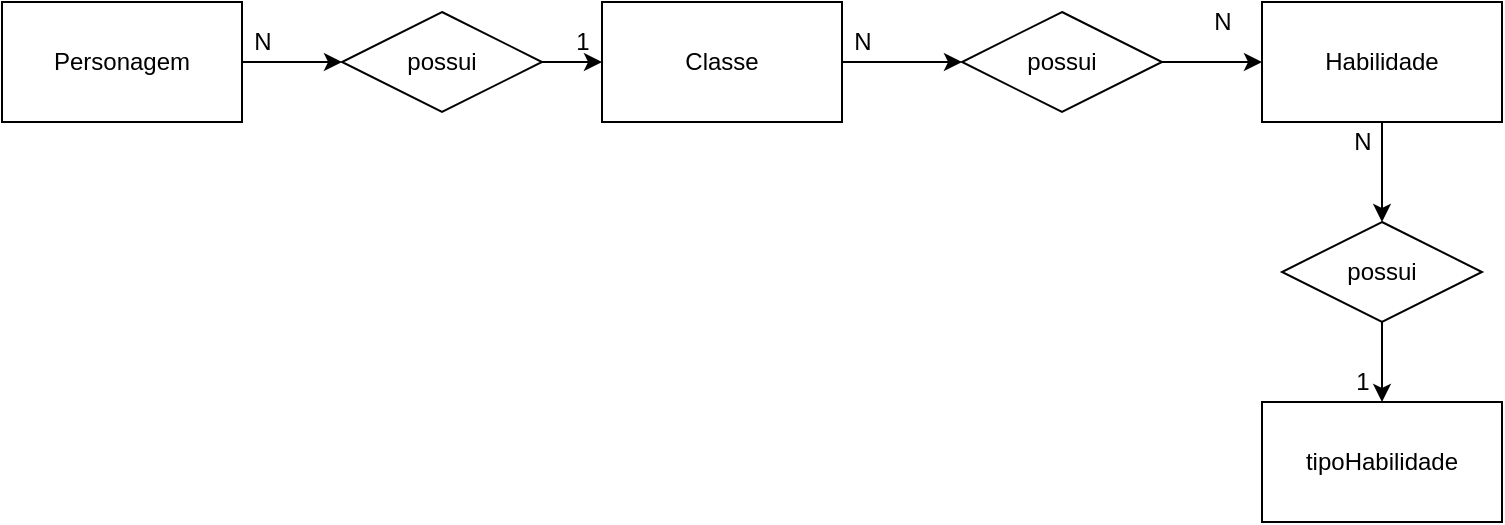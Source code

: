 <mxfile version="14.8.2" pages="2"><diagram id="afWEr4hu8nXd_cKfbA8L" name="Conceitual"><mxGraphModel dx="827" dy="452" grid="1" gridSize="10" guides="1" tooltips="1" connect="1" arrows="1" fold="1" page="1" pageScale="1" pageWidth="827" pageHeight="1169" math="0" shadow="0"><root><mxCell id="0"/><mxCell id="1" parent="0"/><mxCell id="iaDoCTzDpibsZqnYWxWd-9" style="edgeStyle=orthogonalEdgeStyle;rounded=0;orthogonalLoop=1;jettySize=auto;html=1;entryX=0;entryY=0.5;entryDx=0;entryDy=0;" edge="1" parent="1" source="iaDoCTzDpibsZqnYWxWd-1" target="iaDoCTzDpibsZqnYWxWd-2"><mxGeometry relative="1" as="geometry"/></mxCell><mxCell id="iaDoCTzDpibsZqnYWxWd-1" value="Personagem" style="rounded=0;whiteSpace=wrap;html=1;" vertex="1" parent="1"><mxGeometry x="40" y="40" width="120" height="60" as="geometry"/></mxCell><mxCell id="iaDoCTzDpibsZqnYWxWd-10" style="edgeStyle=orthogonalEdgeStyle;rounded=0;orthogonalLoop=1;jettySize=auto;html=1;" edge="1" parent="1" source="iaDoCTzDpibsZqnYWxWd-2" target="iaDoCTzDpibsZqnYWxWd-3"><mxGeometry relative="1" as="geometry"/></mxCell><mxCell id="iaDoCTzDpibsZqnYWxWd-2" value="possui" style="rhombus;whiteSpace=wrap;html=1;" vertex="1" parent="1"><mxGeometry x="210" y="45" width="100" height="50" as="geometry"/></mxCell><mxCell id="iaDoCTzDpibsZqnYWxWd-12" style="edgeStyle=orthogonalEdgeStyle;rounded=0;orthogonalLoop=1;jettySize=auto;html=1;entryX=0;entryY=0.5;entryDx=0;entryDy=0;" edge="1" parent="1" source="iaDoCTzDpibsZqnYWxWd-3" target="iaDoCTzDpibsZqnYWxWd-4"><mxGeometry relative="1" as="geometry"/></mxCell><mxCell id="iaDoCTzDpibsZqnYWxWd-3" value="Classe" style="rounded=0;whiteSpace=wrap;html=1;" vertex="1" parent="1"><mxGeometry x="340" y="40" width="120" height="60" as="geometry"/></mxCell><mxCell id="iaDoCTzDpibsZqnYWxWd-13" style="edgeStyle=orthogonalEdgeStyle;rounded=0;orthogonalLoop=1;jettySize=auto;html=1;entryX=0;entryY=0.5;entryDx=0;entryDy=0;" edge="1" parent="1" source="iaDoCTzDpibsZqnYWxWd-4" target="iaDoCTzDpibsZqnYWxWd-6"><mxGeometry relative="1" as="geometry"/></mxCell><mxCell id="iaDoCTzDpibsZqnYWxWd-4" value="possui" style="rhombus;whiteSpace=wrap;html=1;" vertex="1" parent="1"><mxGeometry x="520" y="45" width="100" height="50" as="geometry"/></mxCell><mxCell id="iaDoCTzDpibsZqnYWxWd-14" style="edgeStyle=orthogonalEdgeStyle;rounded=0;orthogonalLoop=1;jettySize=auto;html=1;entryX=0.5;entryY=0;entryDx=0;entryDy=0;" edge="1" parent="1" source="iaDoCTzDpibsZqnYWxWd-6" target="iaDoCTzDpibsZqnYWxWd-7"><mxGeometry relative="1" as="geometry"/></mxCell><mxCell id="iaDoCTzDpibsZqnYWxWd-6" value="Habilidade" style="rounded=0;whiteSpace=wrap;html=1;" vertex="1" parent="1"><mxGeometry x="670" y="40" width="120" height="60" as="geometry"/></mxCell><mxCell id="iaDoCTzDpibsZqnYWxWd-15" style="edgeStyle=orthogonalEdgeStyle;rounded=0;orthogonalLoop=1;jettySize=auto;html=1;entryX=0.5;entryY=0;entryDx=0;entryDy=0;" edge="1" parent="1" source="iaDoCTzDpibsZqnYWxWd-7" target="iaDoCTzDpibsZqnYWxWd-8"><mxGeometry relative="1" as="geometry"/></mxCell><mxCell id="iaDoCTzDpibsZqnYWxWd-7" value="possui" style="rhombus;whiteSpace=wrap;html=1;" vertex="1" parent="1"><mxGeometry x="680" y="150" width="100" height="50" as="geometry"/></mxCell><mxCell id="iaDoCTzDpibsZqnYWxWd-8" value="tipoHabilidade" style="rounded=0;whiteSpace=wrap;html=1;" vertex="1" parent="1"><mxGeometry x="670" y="240" width="120" height="60" as="geometry"/></mxCell><mxCell id="iaDoCTzDpibsZqnYWxWd-16" value="N" style="text;html=1;align=center;verticalAlign=middle;resizable=0;points=[];autosize=1;strokeColor=none;" vertex="1" parent="1"><mxGeometry x="160" y="50" width="20" height="20" as="geometry"/></mxCell><mxCell id="iaDoCTzDpibsZqnYWxWd-17" value="1" style="text;html=1;align=center;verticalAlign=middle;resizable=0;points=[];autosize=1;strokeColor=none;" vertex="1" parent="1"><mxGeometry x="320" y="50" width="20" height="20" as="geometry"/></mxCell><mxCell id="iaDoCTzDpibsZqnYWxWd-18" value="N" style="text;html=1;align=center;verticalAlign=middle;resizable=0;points=[];autosize=1;strokeColor=none;" vertex="1" parent="1"><mxGeometry x="460" y="50" width="20" height="20" as="geometry"/></mxCell><mxCell id="iaDoCTzDpibsZqnYWxWd-19" value="N" style="text;html=1;align=center;verticalAlign=middle;resizable=0;points=[];autosize=1;strokeColor=none;" vertex="1" parent="1"><mxGeometry x="640" y="40" width="20" height="20" as="geometry"/></mxCell><mxCell id="iaDoCTzDpibsZqnYWxWd-20" value="N" style="text;html=1;align=center;verticalAlign=middle;resizable=0;points=[];autosize=1;strokeColor=none;" vertex="1" parent="1"><mxGeometry x="710" y="100" width="20" height="20" as="geometry"/></mxCell><mxCell id="iaDoCTzDpibsZqnYWxWd-21" value="1" style="text;html=1;align=center;verticalAlign=middle;resizable=0;points=[];autosize=1;strokeColor=none;" vertex="1" parent="1"><mxGeometry x="710" y="220" width="20" height="20" as="geometry"/></mxCell></root></mxGraphModel></diagram><diagram id="KE3vx2euXh4yQJGH9GXo" name="Lógico"><mxGraphModel dx="827" dy="1621" grid="1" gridSize="10" guides="1" tooltips="1" connect="1" arrows="1" fold="1" page="1" pageScale="1" pageWidth="827" pageHeight="1169" math="0" shadow="0"><root><mxCell id="3NV-ekfQ98KaTkVfbWyf-0"/><mxCell id="3NV-ekfQ98KaTkVfbWyf-1" parent="3NV-ekfQ98KaTkVfbWyf-0"/><mxCell id="3NV-ekfQ98KaTkVfbWyf-2" value="Personagem" style="shape=table;startSize=30;container=1;collapsible=1;childLayout=tableLayout;fixedRows=1;rowLines=0;fontStyle=1;align=center;resizeLast=1;" vertex="1" parent="3NV-ekfQ98KaTkVfbWyf-1"><mxGeometry x="70" y="-280" width="180" height="130" as="geometry"/></mxCell><mxCell id="3NV-ekfQ98KaTkVfbWyf-3" value="" style="shape=partialRectangle;collapsible=0;dropTarget=0;pointerEvents=0;fillColor=none;top=0;left=0;bottom=0;right=0;points=[[0,0.5],[1,0.5]];portConstraint=eastwest;" vertex="1" parent="3NV-ekfQ98KaTkVfbWyf-2"><mxGeometry y="30" width="180" height="30" as="geometry"/></mxCell><mxCell id="3NV-ekfQ98KaTkVfbWyf-4" value="PK" style="shape=partialRectangle;connectable=0;fillColor=none;top=0;left=0;bottom=0;right=0;fontStyle=1;overflow=hidden;" vertex="1" parent="3NV-ekfQ98KaTkVfbWyf-3"><mxGeometry width="60" height="30" as="geometry"/></mxCell><mxCell id="3NV-ekfQ98KaTkVfbWyf-5" value="idPersonagem" style="shape=partialRectangle;connectable=0;fillColor=none;top=0;left=0;bottom=0;right=0;align=left;spacingLeft=6;fontStyle=5;overflow=hidden;" vertex="1" parent="3NV-ekfQ98KaTkVfbWyf-3"><mxGeometry x="60" width="120" height="30" as="geometry"/></mxCell><mxCell id="3NV-ekfQ98KaTkVfbWyf-6" value="" style="shape=partialRectangle;collapsible=0;dropTarget=0;pointerEvents=0;fillColor=none;top=0;left=0;bottom=1;right=0;points=[[0,0.5],[1,0.5]];portConstraint=eastwest;" vertex="1" parent="3NV-ekfQ98KaTkVfbWyf-2"><mxGeometry y="60" width="180" height="30" as="geometry"/></mxCell><mxCell id="3NV-ekfQ98KaTkVfbWyf-7" value="FK" style="shape=partialRectangle;connectable=0;fillColor=none;top=0;left=0;bottom=0;right=0;fontStyle=1;overflow=hidden;" vertex="1" parent="3NV-ekfQ98KaTkVfbWyf-6"><mxGeometry width="60" height="30" as="geometry"/></mxCell><mxCell id="3NV-ekfQ98KaTkVfbWyf-8" value="idClasse" style="shape=partialRectangle;connectable=0;fillColor=none;top=0;left=0;bottom=0;right=0;align=left;spacingLeft=6;fontStyle=5;overflow=hidden;" vertex="1" parent="3NV-ekfQ98KaTkVfbWyf-6"><mxGeometry x="60" width="120" height="30" as="geometry"/></mxCell><mxCell id="3NV-ekfQ98KaTkVfbWyf-9" value="" style="shape=partialRectangle;collapsible=0;dropTarget=0;pointerEvents=0;fillColor=none;top=0;left=0;bottom=0;right=0;points=[[0,0.5],[1,0.5]];portConstraint=eastwest;" vertex="1" parent="3NV-ekfQ98KaTkVfbWyf-2"><mxGeometry y="90" width="180" height="30" as="geometry"/></mxCell><mxCell id="3NV-ekfQ98KaTkVfbWyf-10" value="" style="shape=partialRectangle;connectable=0;fillColor=none;top=0;left=0;bottom=0;right=0;editable=1;overflow=hidden;" vertex="1" parent="3NV-ekfQ98KaTkVfbWyf-9"><mxGeometry width="60" height="30" as="geometry"/></mxCell><mxCell id="3NV-ekfQ98KaTkVfbWyf-11" value="nomePersonagem" style="shape=partialRectangle;connectable=0;fillColor=none;top=0;left=0;bottom=0;right=0;align=left;spacingLeft=6;overflow=hidden;" vertex="1" parent="3NV-ekfQ98KaTkVfbWyf-9"><mxGeometry x="60" width="120" height="30" as="geometry"/></mxCell><mxCell id="3NV-ekfQ98KaTkVfbWyf-73" style="edgeStyle=orthogonalEdgeStyle;rounded=0;orthogonalLoop=1;jettySize=auto;html=1;entryX=0;entryY=0.5;entryDx=0;entryDy=0;endArrow=none;endFill=0;" edge="1" parent="3NV-ekfQ98KaTkVfbWyf-1" source="3NV-ekfQ98KaTkVfbWyf-15" target="3NV-ekfQ98KaTkVfbWyf-42"><mxGeometry relative="1" as="geometry"/></mxCell><mxCell id="3NV-ekfQ98KaTkVfbWyf-15" value="Classe" style="shape=table;startSize=30;container=1;collapsible=1;childLayout=tableLayout;fixedRows=1;rowLines=0;fontStyle=1;align=center;resizeLast=1;" vertex="1" parent="3NV-ekfQ98KaTkVfbWyf-1"><mxGeometry x="324" y="-280" width="180" height="100" as="geometry"/></mxCell><mxCell id="3NV-ekfQ98KaTkVfbWyf-16" value="" style="shape=partialRectangle;collapsible=0;dropTarget=0;pointerEvents=0;fillColor=none;top=0;left=0;bottom=1;right=0;points=[[0,0.5],[1,0.5]];portConstraint=eastwest;" vertex="1" parent="3NV-ekfQ98KaTkVfbWyf-15"><mxGeometry y="30" width="180" height="30" as="geometry"/></mxCell><mxCell id="3NV-ekfQ98KaTkVfbWyf-17" value="PK" style="shape=partialRectangle;connectable=0;fillColor=none;top=0;left=0;bottom=0;right=0;fontStyle=1;overflow=hidden;" vertex="1" parent="3NV-ekfQ98KaTkVfbWyf-16"><mxGeometry width="30" height="30" as="geometry"/></mxCell><mxCell id="3NV-ekfQ98KaTkVfbWyf-18" value="idClasse" style="shape=partialRectangle;connectable=0;fillColor=none;top=0;left=0;bottom=0;right=0;align=left;spacingLeft=6;fontStyle=5;overflow=hidden;" vertex="1" parent="3NV-ekfQ98KaTkVfbWyf-16"><mxGeometry x="30" width="150" height="30" as="geometry"/></mxCell><mxCell id="3NV-ekfQ98KaTkVfbWyf-19" value="" style="shape=partialRectangle;collapsible=0;dropTarget=0;pointerEvents=0;fillColor=none;top=0;left=0;bottom=0;right=0;points=[[0,0.5],[1,0.5]];portConstraint=eastwest;" vertex="1" parent="3NV-ekfQ98KaTkVfbWyf-15"><mxGeometry y="60" width="180" height="30" as="geometry"/></mxCell><mxCell id="3NV-ekfQ98KaTkVfbWyf-20" value="" style="shape=partialRectangle;connectable=0;fillColor=none;top=0;left=0;bottom=0;right=0;editable=1;overflow=hidden;" vertex="1" parent="3NV-ekfQ98KaTkVfbWyf-19"><mxGeometry width="30" height="30" as="geometry"/></mxCell><mxCell id="3NV-ekfQ98KaTkVfbWyf-21" value="nomeClasse" style="shape=partialRectangle;connectable=0;fillColor=none;top=0;left=0;bottom=0;right=0;align=left;spacingLeft=6;overflow=hidden;" vertex="1" parent="3NV-ekfQ98KaTkVfbWyf-19"><mxGeometry x="30" width="150" height="30" as="geometry"/></mxCell><mxCell id="3NV-ekfQ98KaTkVfbWyf-28" value="infoClasse" style="shape=table;startSize=30;container=1;collapsible=1;childLayout=tableLayout;fixedRows=1;rowLines=0;fontStyle=1;align=center;resizeLast=1;" vertex="1" parent="3NV-ekfQ98KaTkVfbWyf-1"><mxGeometry x="610" y="-240" width="180" height="190" as="geometry"/></mxCell><mxCell id="3NV-ekfQ98KaTkVfbWyf-29" value="" style="shape=partialRectangle;collapsible=0;dropTarget=0;pointerEvents=0;fillColor=none;top=0;left=0;bottom=0;right=0;points=[[0,0.5],[1,0.5]];portConstraint=eastwest;" vertex="1" parent="3NV-ekfQ98KaTkVfbWyf-28"><mxGeometry y="30" width="180" height="30" as="geometry"/></mxCell><mxCell id="3NV-ekfQ98KaTkVfbWyf-30" value="PK" style="shape=partialRectangle;connectable=0;fillColor=none;top=0;left=0;bottom=0;right=0;fontStyle=1;overflow=hidden;" vertex="1" parent="3NV-ekfQ98KaTkVfbWyf-29"><mxGeometry width="60" height="30" as="geometry"/></mxCell><mxCell id="3NV-ekfQ98KaTkVfbWyf-31" value="infoClasse" style="shape=partialRectangle;connectable=0;fillColor=none;top=0;left=0;bottom=0;right=0;align=left;spacingLeft=6;fontStyle=5;overflow=hidden;" vertex="1" parent="3NV-ekfQ98KaTkVfbWyf-29"><mxGeometry x="60" width="120" height="30" as="geometry"/></mxCell><mxCell id="3NV-ekfQ98KaTkVfbWyf-42" value="" style="shape=partialRectangle;collapsible=0;dropTarget=0;pointerEvents=0;fillColor=none;top=0;left=0;bottom=0;right=0;points=[[0,0.5],[1,0.5]];portConstraint=eastwest;" vertex="1" parent="3NV-ekfQ98KaTkVfbWyf-28"><mxGeometry y="60" width="180" height="30" as="geometry"/></mxCell><mxCell id="3NV-ekfQ98KaTkVfbWyf-43" value="FK" style="shape=partialRectangle;connectable=0;fillColor=none;top=0;left=0;bottom=0;right=0;fontStyle=1;overflow=hidden;" vertex="1" parent="3NV-ekfQ98KaTkVfbWyf-42"><mxGeometry width="60" height="30" as="geometry"/></mxCell><mxCell id="3NV-ekfQ98KaTkVfbWyf-44" value="idClasse" style="shape=partialRectangle;connectable=0;fillColor=none;top=0;left=0;bottom=0;right=0;align=left;spacingLeft=6;fontStyle=5;overflow=hidden;" vertex="1" parent="3NV-ekfQ98KaTkVfbWyf-42"><mxGeometry x="60" width="120" height="30" as="geometry"/></mxCell><mxCell id="3NV-ekfQ98KaTkVfbWyf-32" value="" style="shape=partialRectangle;collapsible=0;dropTarget=0;pointerEvents=0;fillColor=none;top=0;left=0;bottom=1;right=0;points=[[0,0.5],[1,0.5]];portConstraint=eastwest;" vertex="1" parent="3NV-ekfQ98KaTkVfbWyf-28"><mxGeometry y="90" width="180" height="30" as="geometry"/></mxCell><mxCell id="3NV-ekfQ98KaTkVfbWyf-33" value="FK" style="shape=partialRectangle;connectable=0;fillColor=none;top=0;left=0;bottom=0;right=0;fontStyle=1;overflow=hidden;" vertex="1" parent="3NV-ekfQ98KaTkVfbWyf-32"><mxGeometry width="60" height="30" as="geometry"/></mxCell><mxCell id="3NV-ekfQ98KaTkVfbWyf-34" value="idHabilidade" style="shape=partialRectangle;connectable=0;fillColor=none;top=0;left=0;bottom=0;right=0;align=left;spacingLeft=6;fontStyle=5;overflow=hidden;" vertex="1" parent="3NV-ekfQ98KaTkVfbWyf-32"><mxGeometry x="60" width="120" height="30" as="geometry"/></mxCell><mxCell id="3NV-ekfQ98KaTkVfbWyf-35" value="" style="shape=partialRectangle;collapsible=0;dropTarget=0;pointerEvents=0;fillColor=none;top=0;left=0;bottom=0;right=0;points=[[0,0.5],[1,0.5]];portConstraint=eastwest;" vertex="1" parent="3NV-ekfQ98KaTkVfbWyf-28"><mxGeometry y="120" width="180" height="30" as="geometry"/></mxCell><mxCell id="3NV-ekfQ98KaTkVfbWyf-36" value="" style="shape=partialRectangle;connectable=0;fillColor=none;top=0;left=0;bottom=0;right=0;editable=1;overflow=hidden;" vertex="1" parent="3NV-ekfQ98KaTkVfbWyf-35"><mxGeometry width="60" height="30" as="geometry"/></mxCell><mxCell id="3NV-ekfQ98KaTkVfbWyf-37" value="Row 3" style="shape=partialRectangle;connectable=0;fillColor=none;top=0;left=0;bottom=0;right=0;align=left;spacingLeft=6;overflow=hidden;" vertex="1" parent="3NV-ekfQ98KaTkVfbWyf-35"><mxGeometry x="60" width="120" height="30" as="geometry"/></mxCell><mxCell id="3NV-ekfQ98KaTkVfbWyf-38" value="" style="shape=partialRectangle;collapsible=0;dropTarget=0;pointerEvents=0;fillColor=none;top=0;left=0;bottom=0;right=0;points=[[0,0.5],[1,0.5]];portConstraint=eastwest;" vertex="1" parent="3NV-ekfQ98KaTkVfbWyf-28"><mxGeometry y="150" width="180" height="30" as="geometry"/></mxCell><mxCell id="3NV-ekfQ98KaTkVfbWyf-39" value="" style="shape=partialRectangle;connectable=0;fillColor=none;top=0;left=0;bottom=0;right=0;editable=1;overflow=hidden;" vertex="1" parent="3NV-ekfQ98KaTkVfbWyf-38"><mxGeometry width="60" height="30" as="geometry"/></mxCell><mxCell id="3NV-ekfQ98KaTkVfbWyf-40" value="Row 4" style="shape=partialRectangle;connectable=0;fillColor=none;top=0;left=0;bottom=0;right=0;align=left;spacingLeft=6;overflow=hidden;" vertex="1" parent="3NV-ekfQ98KaTkVfbWyf-38"><mxGeometry x="60" width="120" height="30" as="geometry"/></mxCell><mxCell id="3NV-ekfQ98KaTkVfbWyf-45" value="Tipo de Habilidade" style="shape=table;startSize=30;container=1;collapsible=1;childLayout=tableLayout;fixedRows=1;rowLines=0;fontStyle=1;align=center;resizeLast=1;" vertex="1" parent="3NV-ekfQ98KaTkVfbWyf-1"><mxGeometry x="70" y="-110" width="180" height="100" as="geometry"/></mxCell><mxCell id="3NV-ekfQ98KaTkVfbWyf-46" value="" style="shape=partialRectangle;collapsible=0;dropTarget=0;pointerEvents=0;fillColor=none;top=0;left=0;bottom=1;right=0;points=[[0,0.5],[1,0.5]];portConstraint=eastwest;" vertex="1" parent="3NV-ekfQ98KaTkVfbWyf-45"><mxGeometry y="30" width="180" height="30" as="geometry"/></mxCell><mxCell id="3NV-ekfQ98KaTkVfbWyf-47" value="PK" style="shape=partialRectangle;connectable=0;fillColor=none;top=0;left=0;bottom=0;right=0;fontStyle=1;overflow=hidden;" vertex="1" parent="3NV-ekfQ98KaTkVfbWyf-46"><mxGeometry width="30" height="30" as="geometry"/></mxCell><mxCell id="3NV-ekfQ98KaTkVfbWyf-48" value="idTipoHabilidade" style="shape=partialRectangle;connectable=0;fillColor=none;top=0;left=0;bottom=0;right=0;align=left;spacingLeft=6;fontStyle=5;overflow=hidden;" vertex="1" parent="3NV-ekfQ98KaTkVfbWyf-46"><mxGeometry x="30" width="150" height="30" as="geometry"/></mxCell><mxCell id="3NV-ekfQ98KaTkVfbWyf-49" value="" style="shape=partialRectangle;collapsible=0;dropTarget=0;pointerEvents=0;fillColor=none;top=0;left=0;bottom=0;right=0;points=[[0,0.5],[1,0.5]];portConstraint=eastwest;" vertex="1" parent="3NV-ekfQ98KaTkVfbWyf-45"><mxGeometry y="60" width="180" height="30" as="geometry"/></mxCell><mxCell id="3NV-ekfQ98KaTkVfbWyf-50" value="" style="shape=partialRectangle;connectable=0;fillColor=none;top=0;left=0;bottom=0;right=0;editable=1;overflow=hidden;" vertex="1" parent="3NV-ekfQ98KaTkVfbWyf-49"><mxGeometry width="30" height="30" as="geometry"/></mxCell><mxCell id="3NV-ekfQ98KaTkVfbWyf-51" value="nomeTipoHabilidade" style="shape=partialRectangle;connectable=0;fillColor=none;top=0;left=0;bottom=0;right=0;align=left;spacingLeft=6;overflow=hidden;" vertex="1" parent="3NV-ekfQ98KaTkVfbWyf-49"><mxGeometry x="30" width="150" height="30" as="geometry"/></mxCell><mxCell id="3NV-ekfQ98KaTkVfbWyf-58" value="Habilidades" style="shape=table;startSize=30;container=1;collapsible=1;childLayout=tableLayout;fixedRows=1;rowLines=0;fontStyle=1;align=center;resizeLast=1;" vertex="1" parent="3NV-ekfQ98KaTkVfbWyf-1"><mxGeometry x="323.5" y="-90" width="180" height="160" as="geometry"/></mxCell><mxCell id="3NV-ekfQ98KaTkVfbWyf-59" value="" style="shape=partialRectangle;collapsible=0;dropTarget=0;pointerEvents=0;fillColor=none;top=0;left=0;bottom=0;right=0;points=[[0,0.5],[1,0.5]];portConstraint=eastwest;" vertex="1" parent="3NV-ekfQ98KaTkVfbWyf-58"><mxGeometry y="30" width="180" height="30" as="geometry"/></mxCell><mxCell id="3NV-ekfQ98KaTkVfbWyf-60" value="PK" style="shape=partialRectangle;connectable=0;fillColor=none;top=0;left=0;bottom=0;right=0;fontStyle=1;overflow=hidden;" vertex="1" parent="3NV-ekfQ98KaTkVfbWyf-59"><mxGeometry width="60" height="30" as="geometry"/></mxCell><mxCell id="3NV-ekfQ98KaTkVfbWyf-61" value="idHabilidades" style="shape=partialRectangle;connectable=0;fillColor=none;top=0;left=0;bottom=0;right=0;align=left;spacingLeft=6;fontStyle=5;overflow=hidden;" vertex="1" parent="3NV-ekfQ98KaTkVfbWyf-59"><mxGeometry x="60" width="120" height="30" as="geometry"/></mxCell><mxCell id="3NV-ekfQ98KaTkVfbWyf-62" value="" style="shape=partialRectangle;collapsible=0;dropTarget=0;pointerEvents=0;fillColor=none;top=0;left=0;bottom=1;right=0;points=[[0,0.5],[1,0.5]];portConstraint=eastwest;" vertex="1" parent="3NV-ekfQ98KaTkVfbWyf-58"><mxGeometry y="60" width="180" height="30" as="geometry"/></mxCell><mxCell id="3NV-ekfQ98KaTkVfbWyf-63" value="FK" style="shape=partialRectangle;connectable=0;fillColor=none;top=0;left=0;bottom=0;right=0;fontStyle=1;overflow=hidden;" vertex="1" parent="3NV-ekfQ98KaTkVfbWyf-62"><mxGeometry width="60" height="30" as="geometry"/></mxCell><mxCell id="3NV-ekfQ98KaTkVfbWyf-64" value="idTipoHabilidade" style="shape=partialRectangle;connectable=0;fillColor=none;top=0;left=0;bottom=0;right=0;align=left;spacingLeft=6;fontStyle=5;overflow=hidden;" vertex="1" parent="3NV-ekfQ98KaTkVfbWyf-62"><mxGeometry x="60" width="120" height="30" as="geometry"/></mxCell><mxCell id="3NV-ekfQ98KaTkVfbWyf-65" value="" style="shape=partialRectangle;collapsible=0;dropTarget=0;pointerEvents=0;fillColor=none;top=0;left=0;bottom=0;right=0;points=[[0,0.5],[1,0.5]];portConstraint=eastwest;" vertex="1" parent="3NV-ekfQ98KaTkVfbWyf-58"><mxGeometry y="90" width="180" height="30" as="geometry"/></mxCell><mxCell id="3NV-ekfQ98KaTkVfbWyf-66" value="" style="shape=partialRectangle;connectable=0;fillColor=none;top=0;left=0;bottom=0;right=0;editable=1;overflow=hidden;" vertex="1" parent="3NV-ekfQ98KaTkVfbWyf-65"><mxGeometry width="60" height="30" as="geometry"/></mxCell><mxCell id="3NV-ekfQ98KaTkVfbWyf-67" value="Row 3" style="shape=partialRectangle;connectable=0;fillColor=none;top=0;left=0;bottom=0;right=0;align=left;spacingLeft=6;overflow=hidden;" vertex="1" parent="3NV-ekfQ98KaTkVfbWyf-65"><mxGeometry x="60" width="120" height="30" as="geometry"/></mxCell><mxCell id="3NV-ekfQ98KaTkVfbWyf-68" value="" style="shape=partialRectangle;collapsible=0;dropTarget=0;pointerEvents=0;fillColor=none;top=0;left=0;bottom=0;right=0;points=[[0,0.5],[1,0.5]];portConstraint=eastwest;" vertex="1" parent="3NV-ekfQ98KaTkVfbWyf-58"><mxGeometry y="120" width="180" height="30" as="geometry"/></mxCell><mxCell id="3NV-ekfQ98KaTkVfbWyf-69" value="" style="shape=partialRectangle;connectable=0;fillColor=none;top=0;left=0;bottom=0;right=0;editable=1;overflow=hidden;" vertex="1" parent="3NV-ekfQ98KaTkVfbWyf-68"><mxGeometry width="60" height="30" as="geometry"/></mxCell><mxCell id="3NV-ekfQ98KaTkVfbWyf-70" value="Row 4" style="shape=partialRectangle;connectable=0;fillColor=none;top=0;left=0;bottom=0;right=0;align=left;spacingLeft=6;overflow=hidden;" vertex="1" parent="3NV-ekfQ98KaTkVfbWyf-68"><mxGeometry x="60" width="120" height="30" as="geometry"/></mxCell><mxCell id="3NV-ekfQ98KaTkVfbWyf-71" value="" style="edgeStyle=entityRelationEdgeStyle;fontSize=12;html=1;endArrow=ERoneToMany;exitX=1;exitY=0.5;exitDx=0;exitDy=0;" edge="1" parent="3NV-ekfQ98KaTkVfbWyf-1" source="3NV-ekfQ98KaTkVfbWyf-46" target="3NV-ekfQ98KaTkVfbWyf-62"><mxGeometry width="100" height="100" relative="1" as="geometry"><mxPoint x="350" y="-10" as="sourcePoint"/><mxPoint x="450" y="-110" as="targetPoint"/></mxGeometry></mxCell><mxCell id="3NV-ekfQ98KaTkVfbWyf-72" value="" style="edgeStyle=entityRelationEdgeStyle;fontSize=12;html=1;endArrow=ERoneToMany;" edge="1" parent="3NV-ekfQ98KaTkVfbWyf-1" source="3NV-ekfQ98KaTkVfbWyf-16" target="3NV-ekfQ98KaTkVfbWyf-6"><mxGeometry width="100" height="100" relative="1" as="geometry"><mxPoint x="350" y="-10" as="sourcePoint"/><mxPoint x="450" y="-110" as="targetPoint"/></mxGeometry></mxCell><mxCell id="3NV-ekfQ98KaTkVfbWyf-74" style="edgeStyle=orthogonalEdgeStyle;rounded=0;orthogonalLoop=1;jettySize=auto;html=1;endArrow=none;endFill=0;" edge="1" parent="3NV-ekfQ98KaTkVfbWyf-1" source="3NV-ekfQ98KaTkVfbWyf-59" target="3NV-ekfQ98KaTkVfbWyf-32"><mxGeometry relative="1" as="geometry"/></mxCell></root></mxGraphModel></diagram></mxfile>
